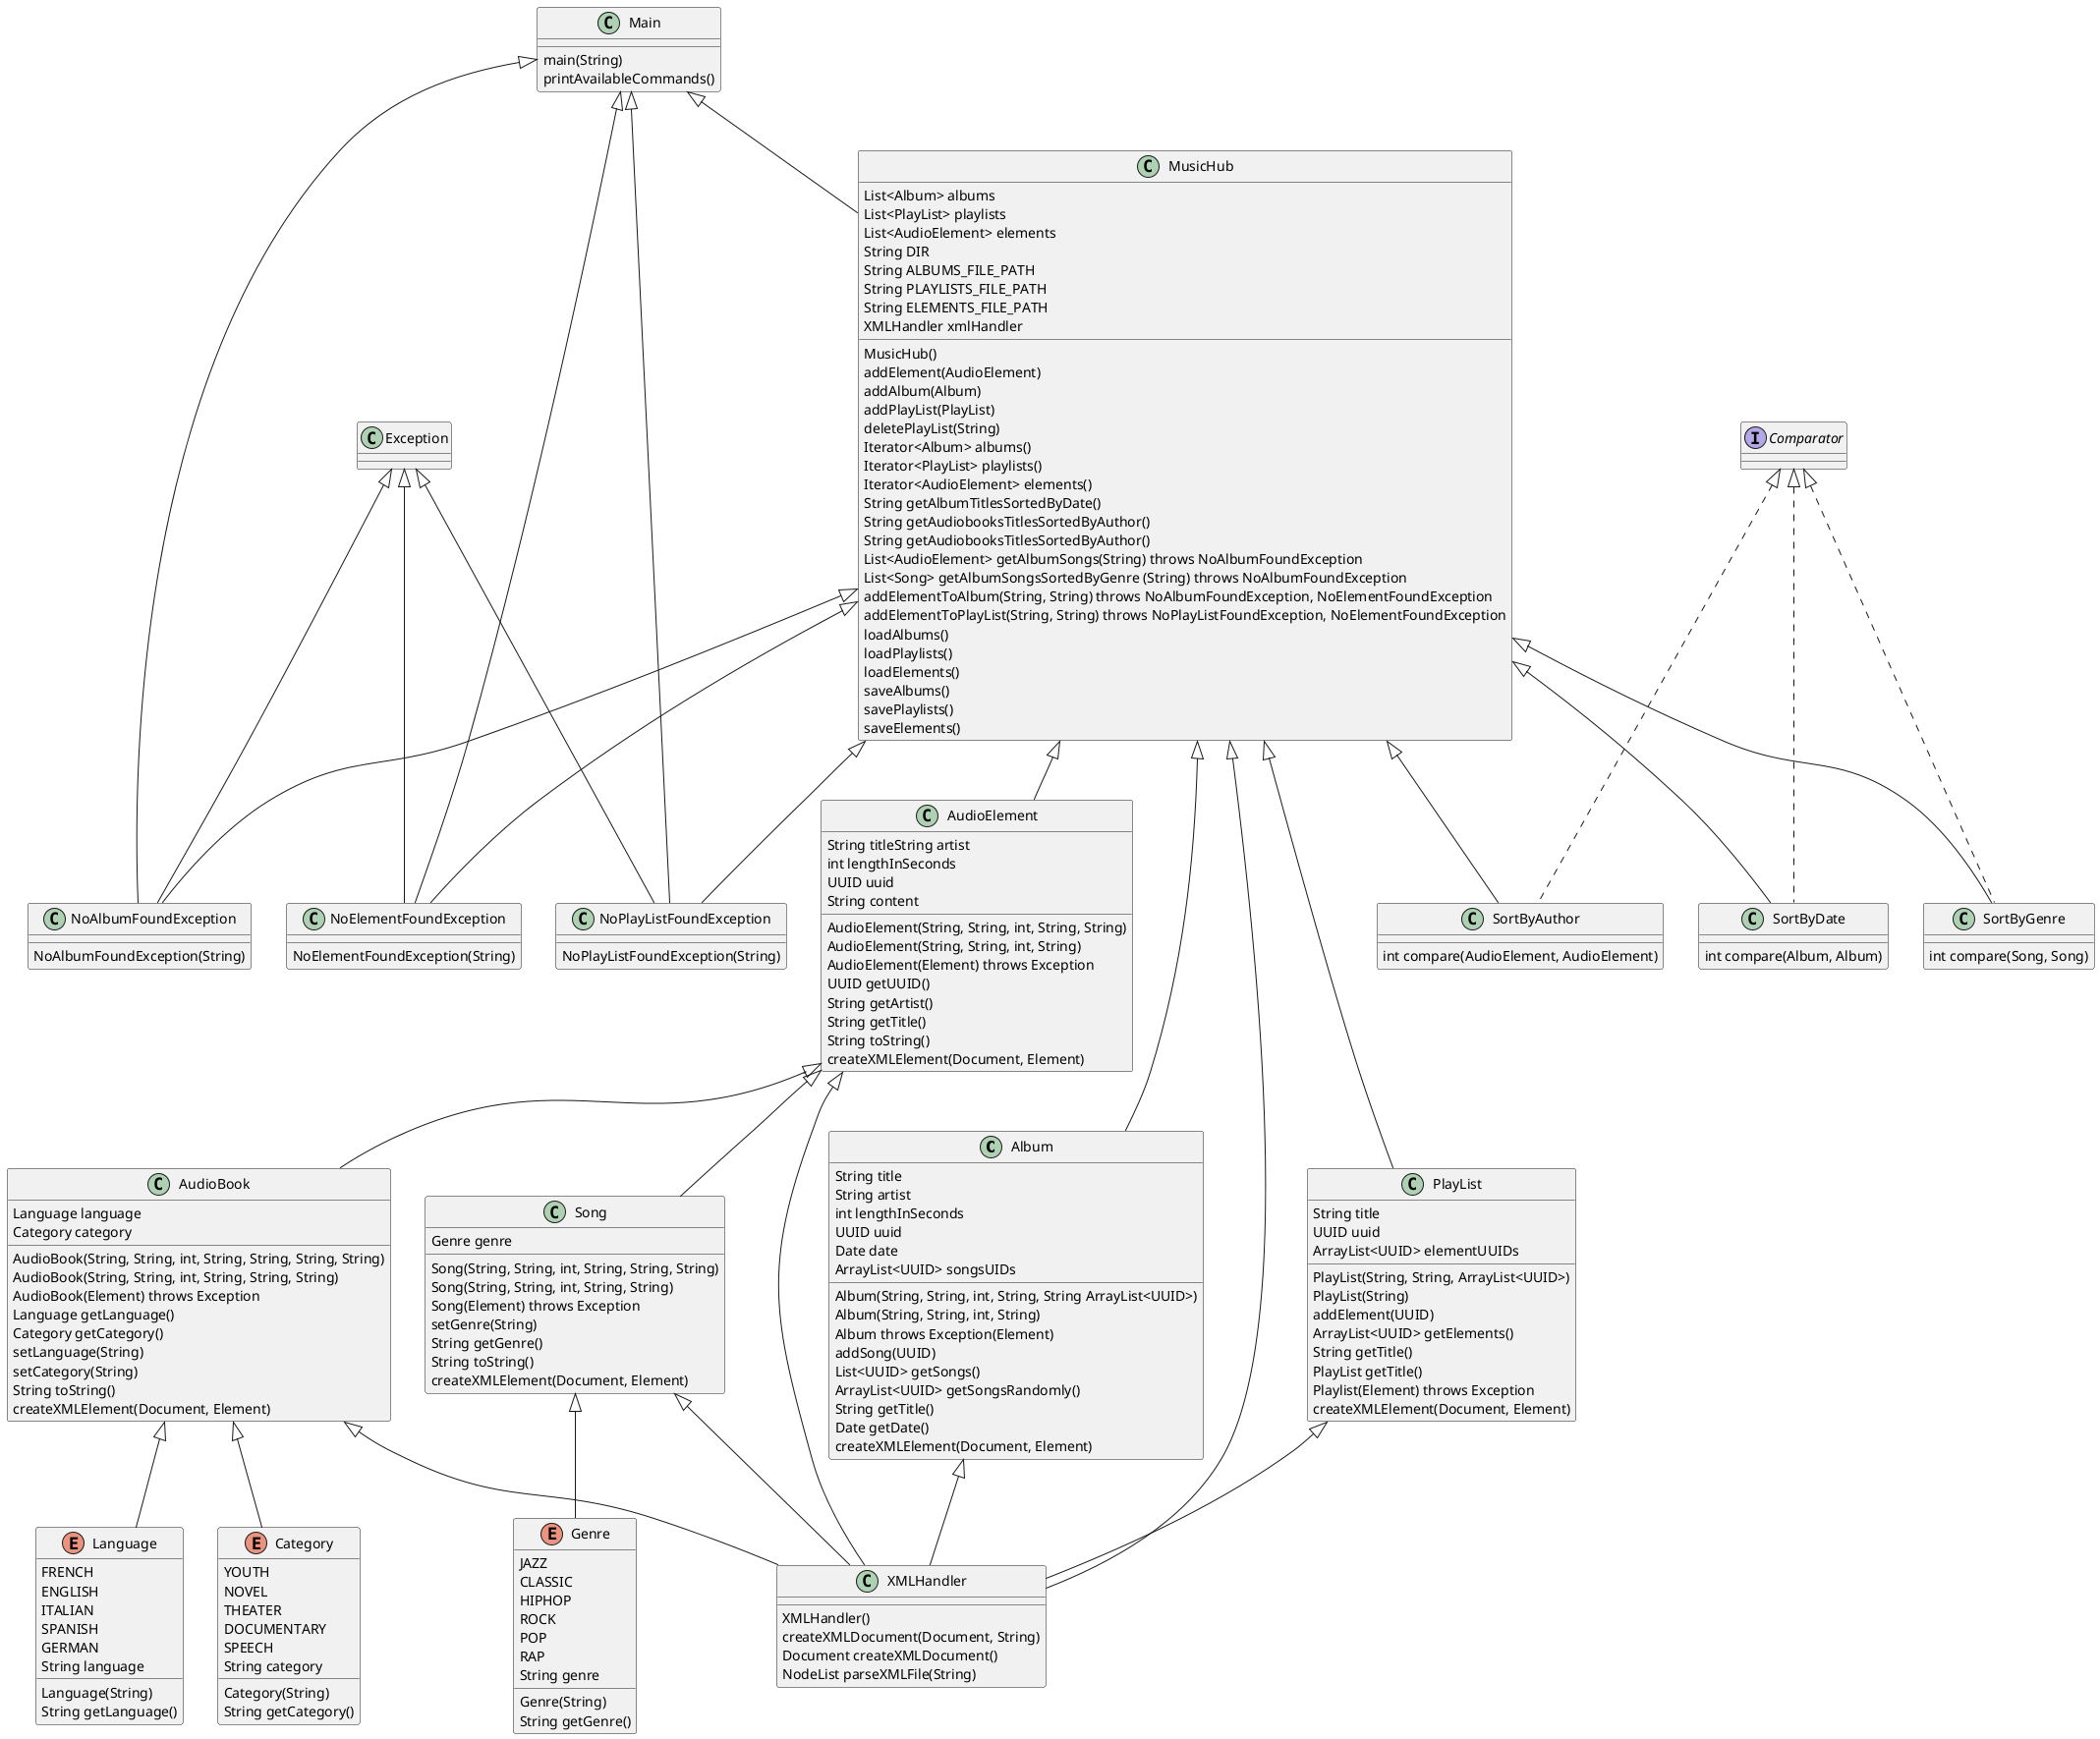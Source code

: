 @startuml
'https://plantuml.com/class-diagram

class Album{
 String title
 String artist
 int lengthInSeconds
 UUID uuid
 Date date
 ArrayList<UUID> songsUIDs
 Album(String, String, int, String, String ArrayList<UUID>)
 Album(String, String, int, String)
 Album throws Exception(Element)
 addSong(UUID)
 List<UUID> getSongs()
 ArrayList<UUID> getSongsRandomly()
 String getTitle()
 Date getDate()
 createXMLElement(Document, Element)
}
class AudioBook extends AudioElement{
Language language
Category category
AudioBook(String, String, int, String, String, String, String)
AudioBook(String, String, int, String, String, String)
AudioBook(Element) throws Exception
Language getLanguage()
Category getCategory()
setLanguage(String)
setCategory(String)
String toString()
createXMLElement(Document, Element)
}

class AudioElement{
String titleString artist
int lengthInSeconds
UUID uuid
String content
AudioElement(String, String, int, String, String)
AudioElement(String, String, int, String)
AudioElement(Element) throws Exception
UUID getUUID()
String getArtist()
String getTitle()
String toString()
createXMLElement(Document, Element)
}

enum Category{
YOUTH
NOVEL
THEATER
DOCUMENTARY
SPEECH
String category
Category(String)
String getCategory()
}

enum Genre{
JAZZ
CLASSIC
HIPHOP
ROCK
POP
RAP
String genre
Genre(String)
String getGenre()
}

enum Language{
FRENCH
ENGLISH
ITALIAN
SPANISH
GERMAN
String language
Language(String)
String getLanguage()
}

class SortByDate implements Comparator{
int compare(Album, Album)
}

class SortByGenre implements Comparator{
int compare(Song, Song)
}

class SortByAuthor implements Comparator{
int compare(AudioElement, AudioElement)
}

class MusicHub{
List<Album> albums
List<PlayList> playlists
List<AudioElement> elements
String DIR
String ALBUMS_FILE_PATH
String PLAYLISTS_FILE_PATH
String ELEMENTS_FILE_PATH
XMLHandler xmlHandler
MusicHub()
addElement(AudioElement)
addAlbum(Album)
addPlayList(PlayList)
deletePlayList(String)
Iterator<Album> albums()
Iterator<PlayList> playlists()
Iterator<AudioElement> elements()
String getAlbumTitlesSortedByDate()
String getAudiobooksTitlesSortedByAuthor()
String getAudiobooksTitlesSortedByAuthor()
List<AudioElement> getAlbumSongs(String) throws NoAlbumFoundException
List<Song> getAlbumSongsSortedByGenre (String) throws NoAlbumFoundException
addElementToAlbum(String, String) throws NoAlbumFoundException, NoElementFoundException
addElementToPlayList(String, String) throws NoPlayListFoundException, NoElementFoundException
loadAlbums()
loadPlaylists()
loadElements()
saveAlbums()
savePlaylists()
saveElements()
}

class NoAlbumFoundException extends Exception{
NoAlbumFoundException(String)
}

class NoElementFoundException extends Exception{
NoElementFoundException(String)
}

class NoPlayListFoundException extends Exception{
NoPlayListFoundException(String)
}

class PlayList{
String title
UUID uuid
ArrayList<UUID> elementUUIDs
PlayList(String, String, ArrayList<UUID>)
PlayList(String)
addElement(UUID)
ArrayList<UUID> getElements()
String getTitle()
PlayList getTitle()
Playlist(Element) throws Exception
createXMLElement(Document, Element)
}

class Song extends AudioElement{
Genre genre
Song(String, String, int, String, String, String)
Song(String, String, int, String, String)
Song(Element) throws Exception
setGenre(String)
String getGenre()
String toString()
createXMLElement(Document, Element)
}

class Main{
main(String)
printAvailableCommands()
}

class XMLHandler{
XMLHandler()
createXMLDocument(Document, String)
Document createXMLDocument()
NodeList parseXMLFile(String)
}

Main<|--MusicHub

MusicHub<|-- Album
MusicHub<|-- PlayList
MusicHub<|-- AudioElement

Main<|-NoAlbumFoundException
Main<|-NoElementFoundException
Main<|-NoPlayListFoundException

MusicHub<|--NoAlbumFoundException
MusicHub<|--NoElementFoundException
MusicHub<|--NoPlayListFoundException

AudioBook<|-- Language
AudioBook<|-- Category
Song<|-- Genre

MusicHub<|-- SortByAuthor
MusicHub<|-- SortByDate
MusicHub<|-- SortByGenre

MusicHub<|-- XMLHandler
Album<|-- XMLHandler
AudioBook<|-- XMLHandler
AudioElement<|-- XMLHandler
PlayList<|-- XMLHandler
Song<|-- XMLHandler


@enduml